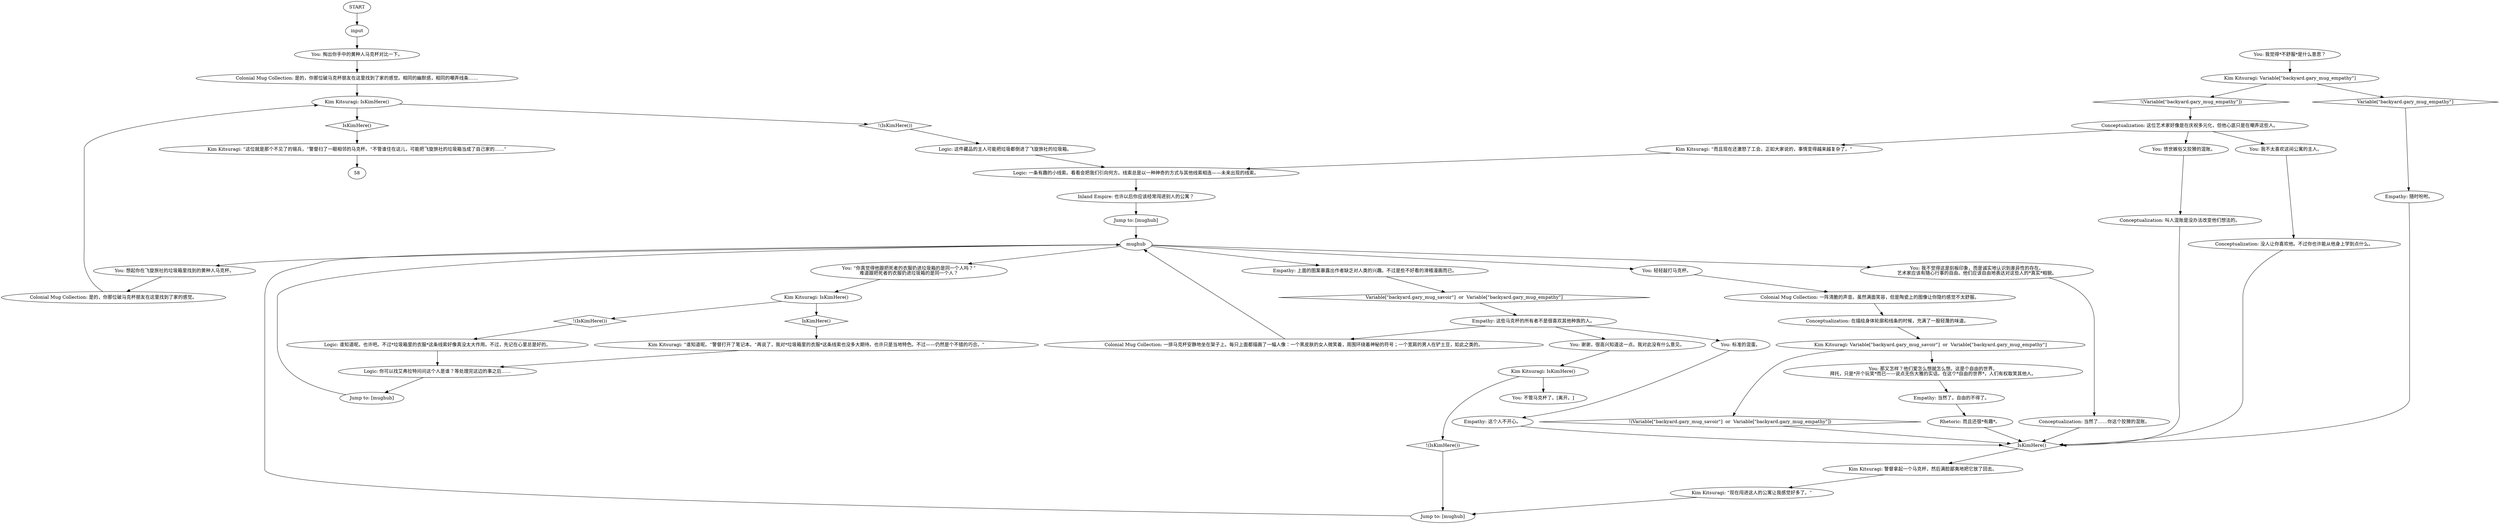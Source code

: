# GARYS APARTMENT / COLONIAL MUG COLLECTION
# You examine Gary's racist mugs.
# ==================================================
digraph G {
	  0 [label="START"];
	  1 [label="input"];
	  2 [label="Inland Empire: 也许以后你应该经常闯进别人的公寓？"];
	  3 [label="Colonial Mug Collection: 是的，你那位破马克杯朋友在这里找到了家的感觉。"];
	  4 [label="Jump to: [mughub]"];
	  5 [label="mughub"];
	  6 [label="Colonial Mug Collection: 是的，你那位破马克杯朋友在这里找到了家的感觉。相同的幽默感，相同的嘲弄线条……"];
	  7 [label="Kim Kitsuragi: IsKimHere()"];
	  8 [label="IsKimHere()", shape=diamond];
	  9 [label="!(IsKimHere())", shape=diamond];
	  10 [label="You: 愤世嫉俗又狡猾的混账。"];
	  11 [label="You: 我不太喜欢这间公寓的主人。"];
	  12 [label="You: 谢谢，很高兴知道这一点。我对此没有什么意见。"];
	  13 [label="Conceptualization: 叫人混账是没办法改变他们想法的。"];
	  14 [label="Logic: 谁知道呢。也许吧。不过*垃圾箱里的衣服*这条线索好像真没太大作用。不过，先记在心里总是好的。"];
	  15 [label="Kim Kitsuragi: “现在闯进这人的公寓让我感觉好多了。”"];
	  16 [label="You: 轻轻敲打马克杯。"];
	  17 [label="Empathy: 当然了。自由的不得了。"];
	  18 [label="Conceptualization: 当然了……你这个狡猾的混账。"];
	  19 [label="Conceptualization: 没人让你喜欢他。不过你也许能从他身上学到点什么。"];
	  20 [label="Kim Kitsuragi: Variable[\"backyard.gary_mug_empathy\"]"];
	  21 [label="Variable[\"backyard.gary_mug_empathy\"]", shape=diamond];
	  22 [label="!(Variable[\"backyard.gary_mug_empathy\"])", shape=diamond];
	  23 [label="Jump to: [mughub]"];
	  24 [label="You: “你真觉得他跟把死者的衣服扔进垃圾箱的是同一个人吗？”\n难道跟把死者的衣服扔进垃圾箱的是同一个人？"];
	  25 [label="Logic: 一条有趣的小线索。看看会把我们引向何方。线索总是以一种神奇的方式与其他线索相连——未来出现的线索。"];
	  26 [label="Conceptualization: 这位艺术家好像是在庆祝多元化，但他心底只是在嘲弄这些人。"];
	  27 [label="Rhetoric: 而且还很*有趣*。"];
	  28 [label="Conceptualization: 在描绘身体轮廓和线条的时候，充满了一股轻蔑的味道。"];
	  29 [label="Logic: 这件藏品的主人可能把垃圾都倒进了飞旋旅社的垃圾箱。"];
	  30 [label="Kim Kitsuragi: IsKimHere()"];
	  31 [label="IsKimHere()", shape=diamond];
	  32 [label="!(IsKimHere())", shape=diamond];
	  33 [label="Jump to: [mughub]"];
	  34 [label="Logic: 你可以找艾弗拉特问问这个人是谁？等处理完这边的事之后……"];
	  35 [label="Kim Kitsuragi: “这位就是那个不见了的锡兵，”警督扫了一眼相邻的马克杯。“不管谁住在这儿，可能把飞旋旅社的垃圾箱当成了自己家的……”"];
	  36 [label="Kim Kitsuragi: “谁知道呢。”警督打开了笔记本。“再说了，我对*垃圾箱里的衣服*这条线索也没多大期待。也许只是当地特色。不过——仍然是个不错的巧合。”"];
	  37 [label="Colonial Mug Collection: 一阵清脆的声音。虽然满面笑容，但是陶瓷上的图像让你隐约感觉不太舒服。"];
	  38 [label="Kim Kitsuragi: 警督拿起一个马克杯，然后满脸鄙夷地把它放了回去。"];
	  39 [label="You: 想起你在飞旋旅社的垃圾箱里找到的黄种人马克杯。"];
	  40 [label="You: 标准的混蛋。"];
	  41 [label="Empathy: 这个人不开心。"];
	  42 [label="You: 我觉得*不舒服*是什么意思？"];
	  43 [label="Empathy: 这些马克杯的所有者不是很喜欢其他种族的人。"];
	  44 [label="Empathy: 随时吩咐。"];
	  45 [label="Kim Kitsuragi: IsKimHere()"];
	  46 [label="IsKimHere()", shape=diamond];
	  47 [label="!(IsKimHere())", shape=diamond];
	  48 [label="You: 不管马克杯了。[离开。]"];
	  49 [label="Empathy: 上面的图案暴露出作者缺乏对人类的兴趣。不过是些不好看的滑稽漫画而已。"];
	  50 [label="Kim Kitsuragi: Variable[\"backyard.gary_mug_savoir\"]  or  Variable[\"backyard.gary_mug_empathy\"]"];
	  51 [label="Variable[\"backyard.gary_mug_savoir\"]  or  Variable[\"backyard.gary_mug_empathy\"]", shape=diamond];
	  52 [label="!(Variable[\"backyard.gary_mug_savoir\"]  or  Variable[\"backyard.gary_mug_empathy\"])", shape=diamond];
	  53 [label="You: 那又怎样？他们爱怎么想就怎么想。这是个自由的世界。\n拜托，只是*开个玩笑*而已——说点无伤大雅的实话。在这个*自由的世界*，人们有权取笑其他人。"];
	  54 [label="Colonial Mug Collection: 一排马克杯安静地坐在架子上。每只上面都描画了一幅人像：一个黑皮肤的女人微笑着，周围环绕着神秘的符号；一个宽肩的男人在铲土豆，如此之类的。"];
	  55 [label="You: 掏出你手中的黄种人马克杯对比一下。"];
	  56 [label="You: 我不觉得这是刻板印象，而是诚实地认识到差异性的存在。\n艺术家应该有随心行事的自由。他们应该自由地表达对这些人的*真实*相貌。"];
	  57 [label="Kim Kitsuragi: “而且现在还激怒了工会。正如大家说的，事情变得越来越复杂了。”"];
	  0 -> 1
	  1 -> 55
	  2 -> 4
	  3 -> 7
	  4 -> 5
	  5 -> 39
	  5 -> 16
	  5 -> 49
	  5 -> 24
	  5 -> 56
	  6 -> 7
	  7 -> 8
	  7 -> 9
	  8 -> 35
	  9 -> 29
	  10 -> 13
	  11 -> 19
	  12 -> 45
	  13 -> 46
	  14 -> 34
	  15 -> 23
	  16 -> 37
	  17 -> 27
	  18 -> 46
	  19 -> 46
	  20 -> 21
	  20 -> 22
	  21 -> 44
	  22 -> 26
	  23 -> 5
	  24 -> 30
	  25 -> 2
	  26 -> 57
	  26 -> 10
	  26 -> 11
	  27 -> 46
	  28 -> 50
	  29 -> 25
	  30 -> 32
	  30 -> 31
	  31 -> 36
	  32 -> 14
	  33 -> 5
	  34 -> 33
	  35 -> 58
	  36 -> 34
	  37 -> 28
	  38 -> 15
	  39 -> 3
	  40 -> 41
	  41 -> 46
	  42 -> 20
	  43 -> 40
	  43 -> 12
	  43 -> 54
	  44 -> 46
	  45 -> 48
	  45 -> 47
	  46 -> 38
	  47 -> 23
	  49 -> 51
	  50 -> 52
	  50 -> 53
	  51 -> 43
	  52 -> 46
	  53 -> 17
	  54 -> 5
	  55 -> 6
	  56 -> 18
	  57 -> 25
}


